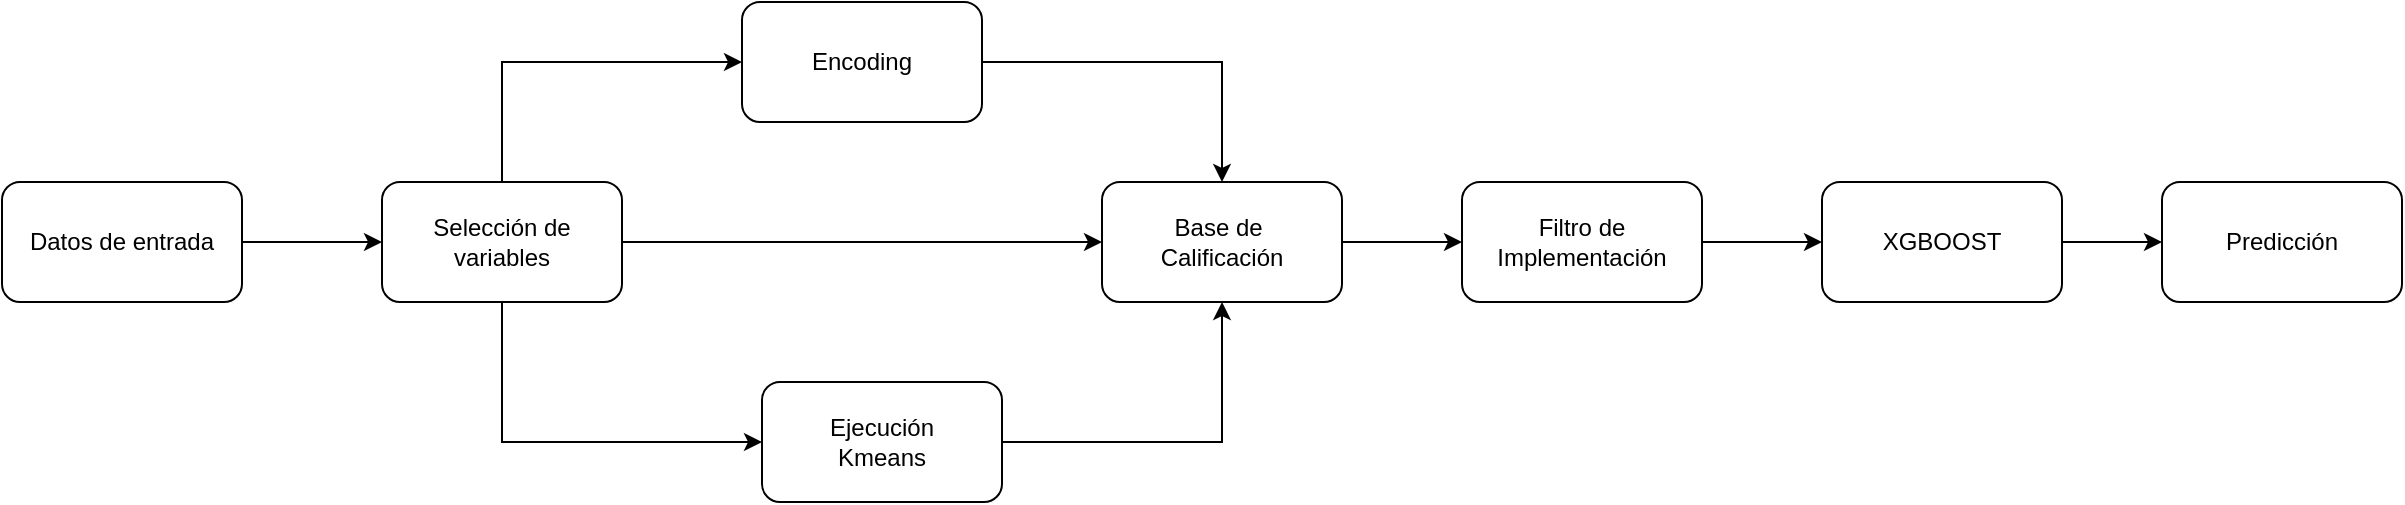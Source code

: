 <mxfile version="21.5.0" type="device">
  <diagram name="Página-1" id="5vuoqh-nR_Afy6hoImK9">
    <mxGraphModel dx="2074" dy="1116" grid="1" gridSize="10" guides="1" tooltips="1" connect="1" arrows="1" fold="1" page="1" pageScale="1" pageWidth="827" pageHeight="1169" math="0" shadow="0">
      <root>
        <mxCell id="0" />
        <mxCell id="1" parent="0" />
        <mxCell id="7l0nYf_ReeoVc2GEaKsW-8" style="edgeStyle=orthogonalEdgeStyle;rounded=0;orthogonalLoop=1;jettySize=auto;html=1;" edge="1" parent="1" source="7l0nYf_ReeoVc2GEaKsW-1" target="7l0nYf_ReeoVc2GEaKsW-5">
          <mxGeometry relative="1" as="geometry" />
        </mxCell>
        <mxCell id="7l0nYf_ReeoVc2GEaKsW-1" value="Datos de entrada" style="rounded=1;whiteSpace=wrap;html=1;" vertex="1" parent="1">
          <mxGeometry x="80" y="360" width="120" height="60" as="geometry" />
        </mxCell>
        <mxCell id="7l0nYf_ReeoVc2GEaKsW-19" style="edgeStyle=orthogonalEdgeStyle;rounded=0;orthogonalLoop=1;jettySize=auto;html=1;entryX=0;entryY=0.5;entryDx=0;entryDy=0;" edge="1" parent="1" source="7l0nYf_ReeoVc2GEaKsW-3" target="7l0nYf_ReeoVc2GEaKsW-16">
          <mxGeometry relative="1" as="geometry" />
        </mxCell>
        <mxCell id="7l0nYf_ReeoVc2GEaKsW-3" value="Base de&amp;nbsp; &lt;br&gt;Calificación" style="rounded=1;whiteSpace=wrap;html=1;" vertex="1" parent="1">
          <mxGeometry x="630" y="360" width="120" height="60" as="geometry" />
        </mxCell>
        <mxCell id="7l0nYf_ReeoVc2GEaKsW-11" style="edgeStyle=orthogonalEdgeStyle;rounded=0;orthogonalLoop=1;jettySize=auto;html=1;" edge="1" parent="1" source="7l0nYf_ReeoVc2GEaKsW-4" target="7l0nYf_ReeoVc2GEaKsW-3">
          <mxGeometry relative="1" as="geometry" />
        </mxCell>
        <mxCell id="7l0nYf_ReeoVc2GEaKsW-4" value="Encoding" style="rounded=1;whiteSpace=wrap;html=1;" vertex="1" parent="1">
          <mxGeometry x="450" y="270" width="120" height="60" as="geometry" />
        </mxCell>
        <mxCell id="7l0nYf_ReeoVc2GEaKsW-9" style="edgeStyle=orthogonalEdgeStyle;rounded=0;orthogonalLoop=1;jettySize=auto;html=1;exitX=0.5;exitY=0;exitDx=0;exitDy=0;entryX=0;entryY=0.5;entryDx=0;entryDy=0;" edge="1" parent="1" source="7l0nYf_ReeoVc2GEaKsW-5" target="7l0nYf_ReeoVc2GEaKsW-4">
          <mxGeometry relative="1" as="geometry" />
        </mxCell>
        <mxCell id="7l0nYf_ReeoVc2GEaKsW-10" style="edgeStyle=orthogonalEdgeStyle;rounded=0;orthogonalLoop=1;jettySize=auto;html=1;exitX=0.5;exitY=1;exitDx=0;exitDy=0;entryX=0;entryY=0.5;entryDx=0;entryDy=0;" edge="1" parent="1" source="7l0nYf_ReeoVc2GEaKsW-5" target="7l0nYf_ReeoVc2GEaKsW-6">
          <mxGeometry relative="1" as="geometry" />
        </mxCell>
        <mxCell id="7l0nYf_ReeoVc2GEaKsW-13" style="edgeStyle=orthogonalEdgeStyle;rounded=0;orthogonalLoop=1;jettySize=auto;html=1;entryX=0;entryY=0.5;entryDx=0;entryDy=0;" edge="1" parent="1" source="7l0nYf_ReeoVc2GEaKsW-5" target="7l0nYf_ReeoVc2GEaKsW-3">
          <mxGeometry relative="1" as="geometry" />
        </mxCell>
        <mxCell id="7l0nYf_ReeoVc2GEaKsW-5" value="Selección de variables" style="rounded=1;whiteSpace=wrap;html=1;" vertex="1" parent="1">
          <mxGeometry x="270" y="360" width="120" height="60" as="geometry" />
        </mxCell>
        <mxCell id="7l0nYf_ReeoVc2GEaKsW-12" style="edgeStyle=orthogonalEdgeStyle;rounded=0;orthogonalLoop=1;jettySize=auto;html=1;entryX=0.5;entryY=1;entryDx=0;entryDy=0;" edge="1" parent="1" source="7l0nYf_ReeoVc2GEaKsW-6" target="7l0nYf_ReeoVc2GEaKsW-3">
          <mxGeometry relative="1" as="geometry" />
        </mxCell>
        <mxCell id="7l0nYf_ReeoVc2GEaKsW-6" value="Ejecución &lt;br&gt;Kmeans" style="rounded=1;whiteSpace=wrap;html=1;" vertex="1" parent="1">
          <mxGeometry x="460" y="460" width="120" height="60" as="geometry" />
        </mxCell>
        <mxCell id="7l0nYf_ReeoVc2GEaKsW-20" style="edgeStyle=orthogonalEdgeStyle;rounded=0;orthogonalLoop=1;jettySize=auto;html=1;" edge="1" parent="1" source="7l0nYf_ReeoVc2GEaKsW-16" target="7l0nYf_ReeoVc2GEaKsW-17">
          <mxGeometry relative="1" as="geometry" />
        </mxCell>
        <mxCell id="7l0nYf_ReeoVc2GEaKsW-16" value="Filtro de&lt;br&gt;Implementación" style="rounded=1;whiteSpace=wrap;html=1;" vertex="1" parent="1">
          <mxGeometry x="810" y="360" width="120" height="60" as="geometry" />
        </mxCell>
        <mxCell id="7l0nYf_ReeoVc2GEaKsW-22" style="edgeStyle=orthogonalEdgeStyle;rounded=0;orthogonalLoop=1;jettySize=auto;html=1;entryX=0;entryY=0.5;entryDx=0;entryDy=0;" edge="1" parent="1" source="7l0nYf_ReeoVc2GEaKsW-17" target="7l0nYf_ReeoVc2GEaKsW-21">
          <mxGeometry relative="1" as="geometry" />
        </mxCell>
        <mxCell id="7l0nYf_ReeoVc2GEaKsW-17" value="XGBOOST" style="rounded=1;whiteSpace=wrap;html=1;" vertex="1" parent="1">
          <mxGeometry x="990" y="360" width="120" height="60" as="geometry" />
        </mxCell>
        <mxCell id="7l0nYf_ReeoVc2GEaKsW-21" value="Predicción" style="rounded=1;whiteSpace=wrap;html=1;" vertex="1" parent="1">
          <mxGeometry x="1160" y="360" width="120" height="60" as="geometry" />
        </mxCell>
      </root>
    </mxGraphModel>
  </diagram>
</mxfile>
